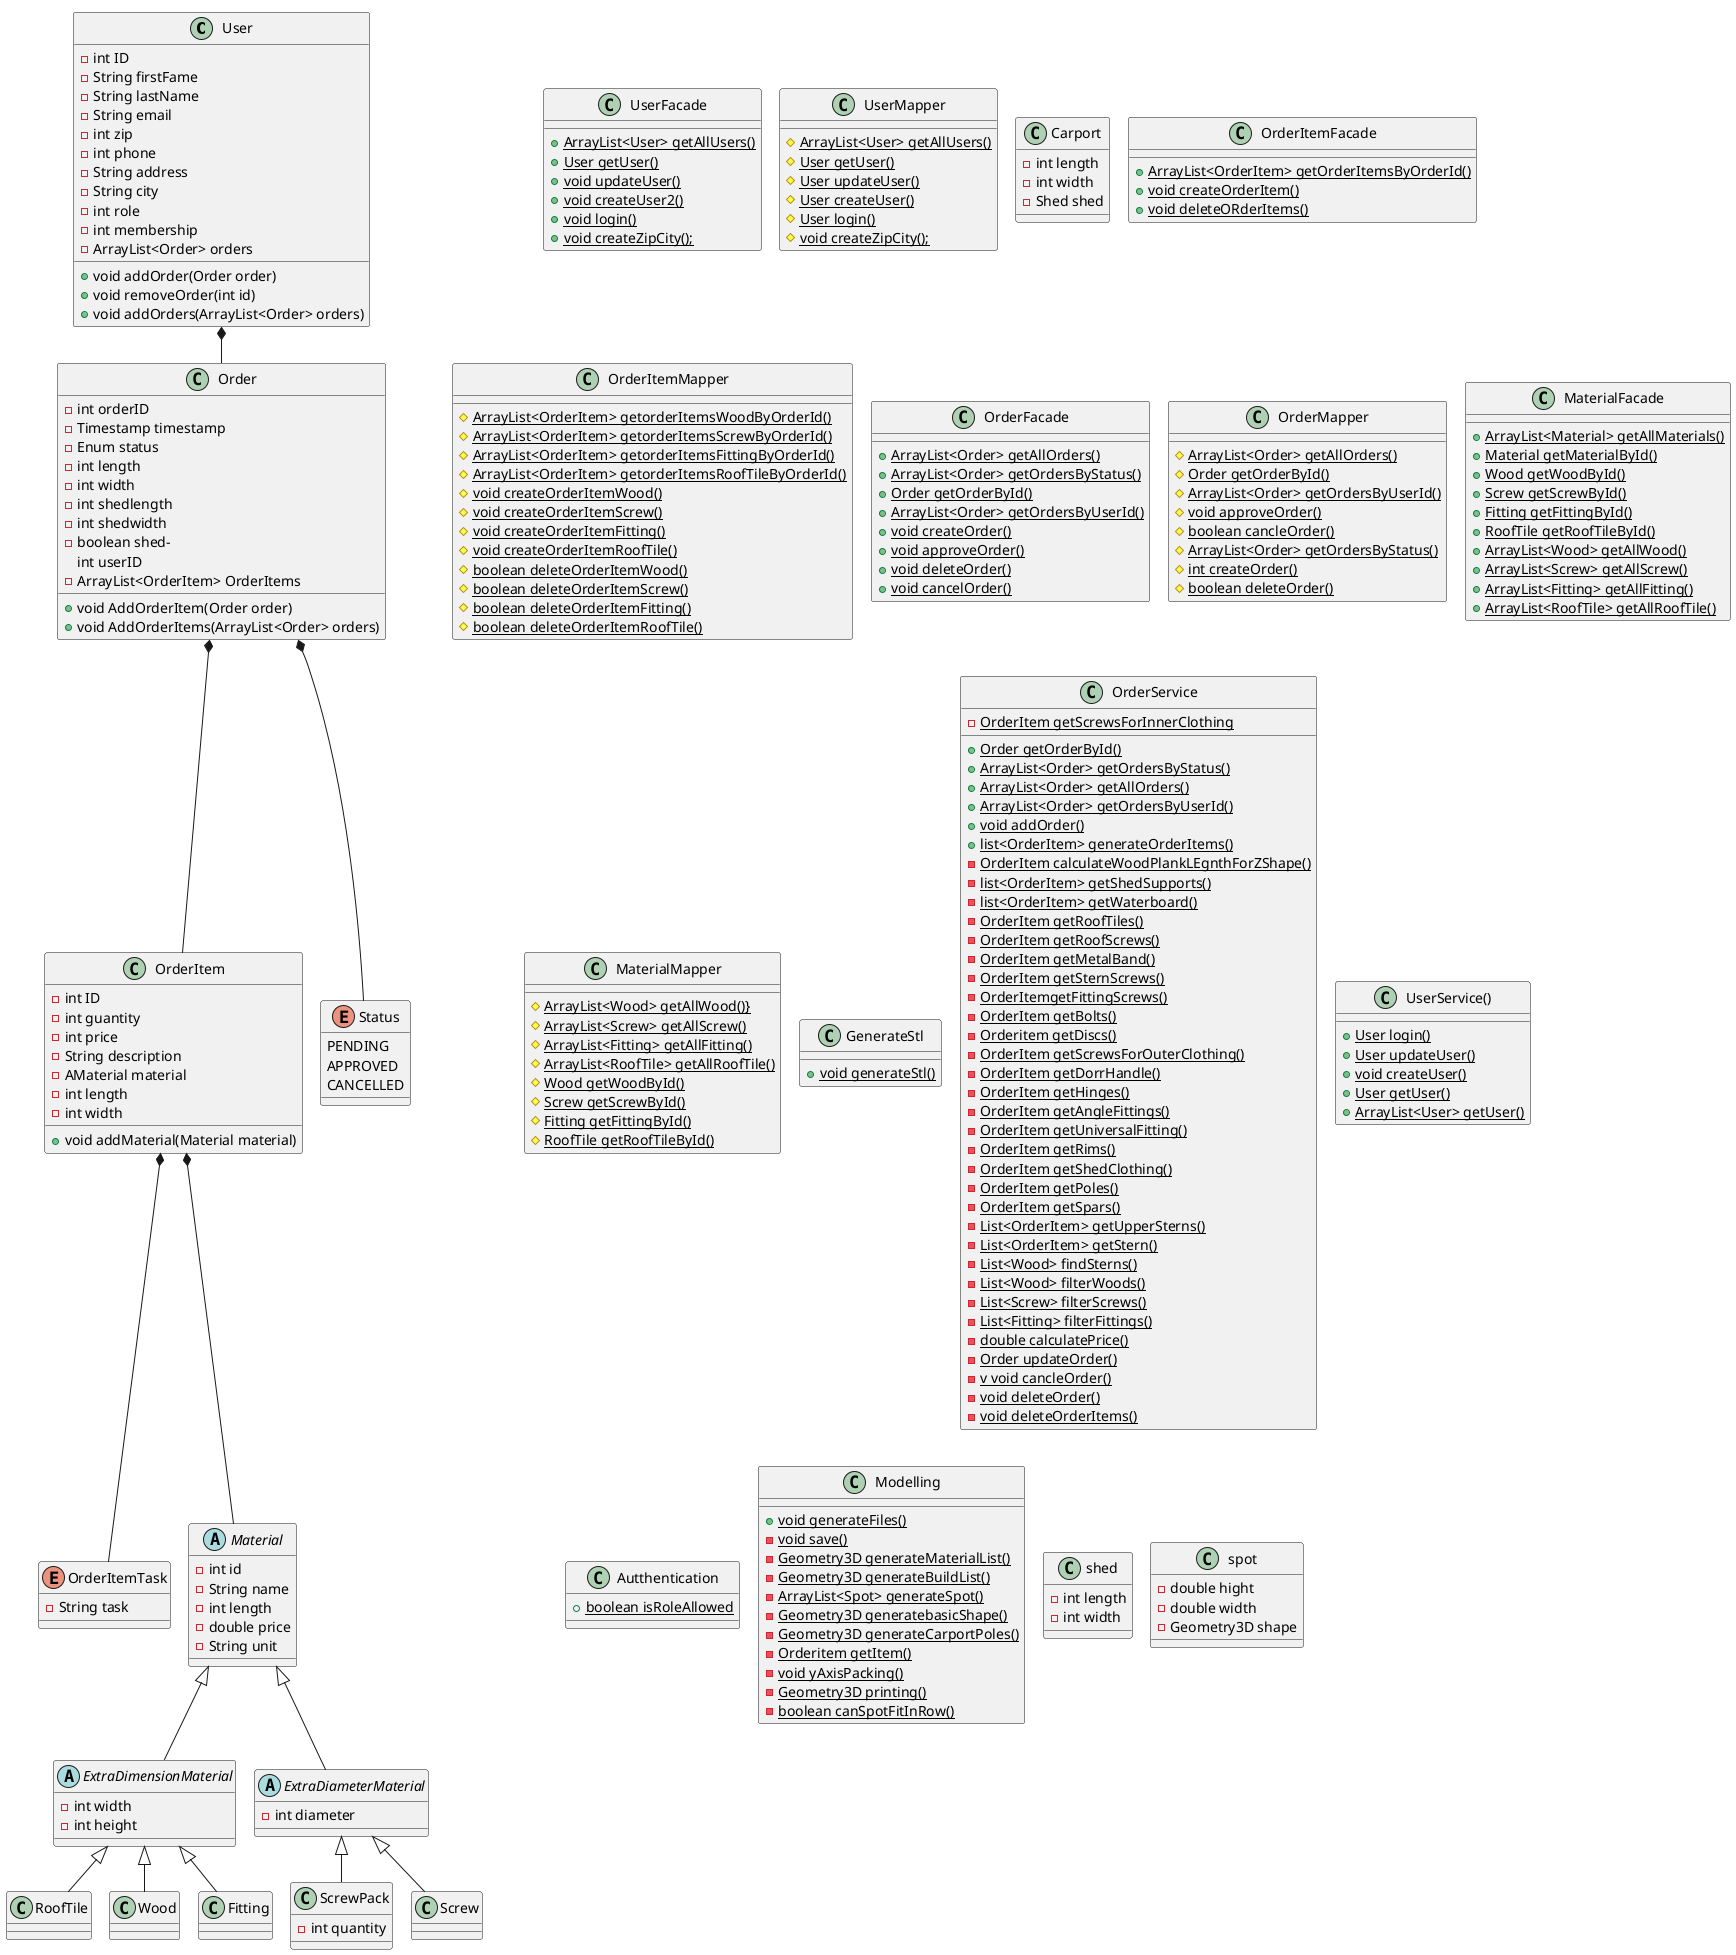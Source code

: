 ()@startuml
'https://plantuml.com/class-diagram

!pragma layout smetana

class User {
- int ID
- String firstFame
- String lastName
- String email
- int zip
- int phone
- String address
- String city
- int role
- int membership
- ArrayList<Order> orders
+ void addOrder(Order order)
+ void removeOrder(int id)
+ void addOrders(ArrayList<Order> orders)
}

class UserFacade {
+ {static} ArrayList<User> getAllUsers()
+ {static} User getUser()
+ {static} void updateUser()
+ {static} void createUser2()
+ {static} void login()
+ {static} void createZipCity();
}

class UserMapper {
# {static} ArrayList<User> getAllUsers()
# {static} User getUser()
# {static} User updateUser()
# {static} User createUser()
# {static} User login()
# {static} void createZipCity();
}

class Carport{
- int length
- int width
- Shed shed
}

class OrderItem {
- int ID
- int guantity
- int price
- String description
- AMaterial material
- int length
- int width
+ void addMaterial(Material material)
}

Enum OrderItemTask{
- String task
}

class OrderItemFacade {
+ {static} ArrayList<OrderItem> getOrderItemsByOrderId()
+ {static} void createOrderItem()
+ {static} void deleteORderItems()
}

class OrderItemMapper {
# {static} ArrayList<OrderItem> getorderItemsWoodByOrderId()
# {static} ArrayList<OrderItem> getorderItemsScrewByOrderId()
# {static} ArrayList<OrderItem> getorderItemsFittingByOrderId()
# {static} ArrayList<OrderItem> getorderItemsRoofTileByOrderId()
# {static} void createOrderItemWood()
# {static} void createOrderItemScrew()
# {static} void createOrderItemFitting()
# {static} void createOrderItemRoofTile()
# {static} boolean deleteOrderItemWood()
# {static} boolean deleteOrderItemScrew()
# {static} boolean deleteOrderItemFitting()
# {static} boolean deleteOrderItemRoofTile()
}

class Order {
- int orderID
- Timestamp timestamp
- Enum status
- int length
- int width
- int shedlength
- int shedwidth
- boolean shed-
int userID
- ArrayList<OrderItem> OrderItems
+ void AddOrderItem(Order order)
+ void AddOrderItems(ArrayList<Order> orders)
}

class OrderFacade {
+ {static} ArrayList<Order> getAllOrders()
+ {static} ArrayList<Order> getOrdersByStatus()
+ {static} Order getOrderById()
+ {static} ArrayList<Order> getOrdersByUserId()
+ {static} void createOrder()
+ {static} void approveOrder()
+ {static} void deleteOrder()
+ {static} void cancelOrder()
}

class OrderMapper {
# {static} ArrayList<Order> getAllOrders()
# {static} Order getOrderById()
# {static} ArrayList<Order> getOrdersByUserId()
# {static} void approveOrder()
# {static} boolean cancleOrder()
# {static} ArrayList<Order> getOrdersByStatus()
# {static} int createOrder()
# {static} boolean deleteOrder()
}

class MaterialFacade {
+ {static} ArrayList<Material> getAllMaterials()
+ {static} Material getMaterialById()
+ {static} Wood getWoodById()
+ {static} Screw getScrewById()
+ {static} Fitting getFittingById()
+ {static} RoofTile getRoofTileById()
+ {static} ArrayList<Wood> getAllWood()
+ {static} ArrayList<Screw> getAllScrew()
+ {static} ArrayList<Fitting> getAllFitting()
+ {static} ArrayList<RoofTile> getAllRoofTile()
}

class MaterialMapper {
# {static} ArrayList<Wood> getAllWood()}
# {static} ArrayList<Screw> getAllScrew()
# {static} ArrayList<Fitting> getAllFitting()
# {static} ArrayList<RoofTile> getAllRoofTile()
# {static} Wood getWoodById()
# {static} Screw getScrewById()
# {static} Fitting getFittingById()
# {static} RoofTile getRoofTileById()
}

class GenerateStl {
+ {static} void generateStl()
}

class OrderService {
+ {static} Order getOrderById()
+ {static} ArrayList<Order> getOrdersByStatus()
+ {static} ArrayList<Order> getAllOrders()
+ {static} ArrayList<Order> getOrdersByUserId()
+ {static} void addOrder()
+ {static} list<OrderItem> generateOrderItems()
- {static} OrderItem calculateWoodPlankLEgnthForZShape()
- {static} list<OrderItem> getShedSupports()
- {static} list<OrderItem> getWaterboard()
- {static} OrderItem getRoofTiles()
- {static} OrderItem getRoofScrews()
- {static} OrderItem getMetalBand()
- {static} OrderItem getSternScrews()
- {static} OrderItemgetFittingScrews()
- {static} OrderItem getBolts()
- {static} Orderitem getDiscs()
- {static} OrderItem getScrewsForOuterClothing()
- {static} OrderItem getScrewsForInnerClothing
- {static} OrderItem getDorrHandle()
- {static} OrderItem getHinges()
- {static} OrderItem getAngleFittings()
- {static} OrderItem getUniversalFitting()
- {static} OrderItem getRims()
- {static} OrderItem getShedClothing()
- {static} OrderItem getPoles()
- {static} OrderItem getSpars()
- {static} List<OrderItem> getUpperSterns()
- {static} List<OrderItem> getStern()
- {static} List<Wood> findSterns()
- {static} List<Wood> filterWoods()
- {static} List<Screw> filterScrews()
- {static} List<Fitting> filterFittings()
- {static} double calculatePrice()
- {static} Order updateOrder()
- {static}v void cancleOrder()
- {static} void deleteOrder()
- {static} void deleteOrderItems()
}

class UserService() {
+ {static} User login()
+ {static} User updateUser()
+ {static} void createUser()
+ {static} User getUser()
+ {static} ArrayList<User> getUser()

}

class Autthentication{
+ {static} boolean isRoleAllowed
}

class Modelling{
+ {static} void generateFiles()
- {static} void save()
- {static} Geometry3D generateMaterialList()
- {static} Geometry3D generateBuildList()
- {static} ArrayList<Spot> generateSpot()
- {static} Geometry3D generatebasicShape()
- {static} Geometry3D generateCarportPoles()
- {static} Orderitem getItem()
- {static} void yAxisPacking()
- {static} Geometry3D printing()
- {static} boolean canSpotFitInRow()
}

abstract class Material {
- int id
- String name
- int length
- double price
- String unit

}

abstract class ExtraDimensionMaterial {
- int width
- int height
}

class shed{
- int length
- int width
}

class spot{
- double hight
- double width
- Geometry3D shape
}

class RoofTile {
}

class Wood {
}

class Fitting {
}

abstract class ExtraDiameterMaterial {
- int diameter
}

class ScrewPack {
- int quantity
}

class Screw {
}

Enum Status {
    PENDING
    APPROVED
    CANCELLED
}



Material <|-- ExtraDimensionMaterial
ExtraDimensionMaterial <|-- RoofTile
ExtraDimensionMaterial <|-- Wood
ExtraDimensionMaterial <|-- Fitting
Material <|-- ExtraDiameterMaterial
ExtraDiameterMaterial <|-- ScrewPack
ExtraDiameterMaterial <|-- Screw

Order *-- OrderItem
OrderItem *-- OrderItemTask
OrderItem *-- Material
Order *-- Status
User *-- Order

@enduml